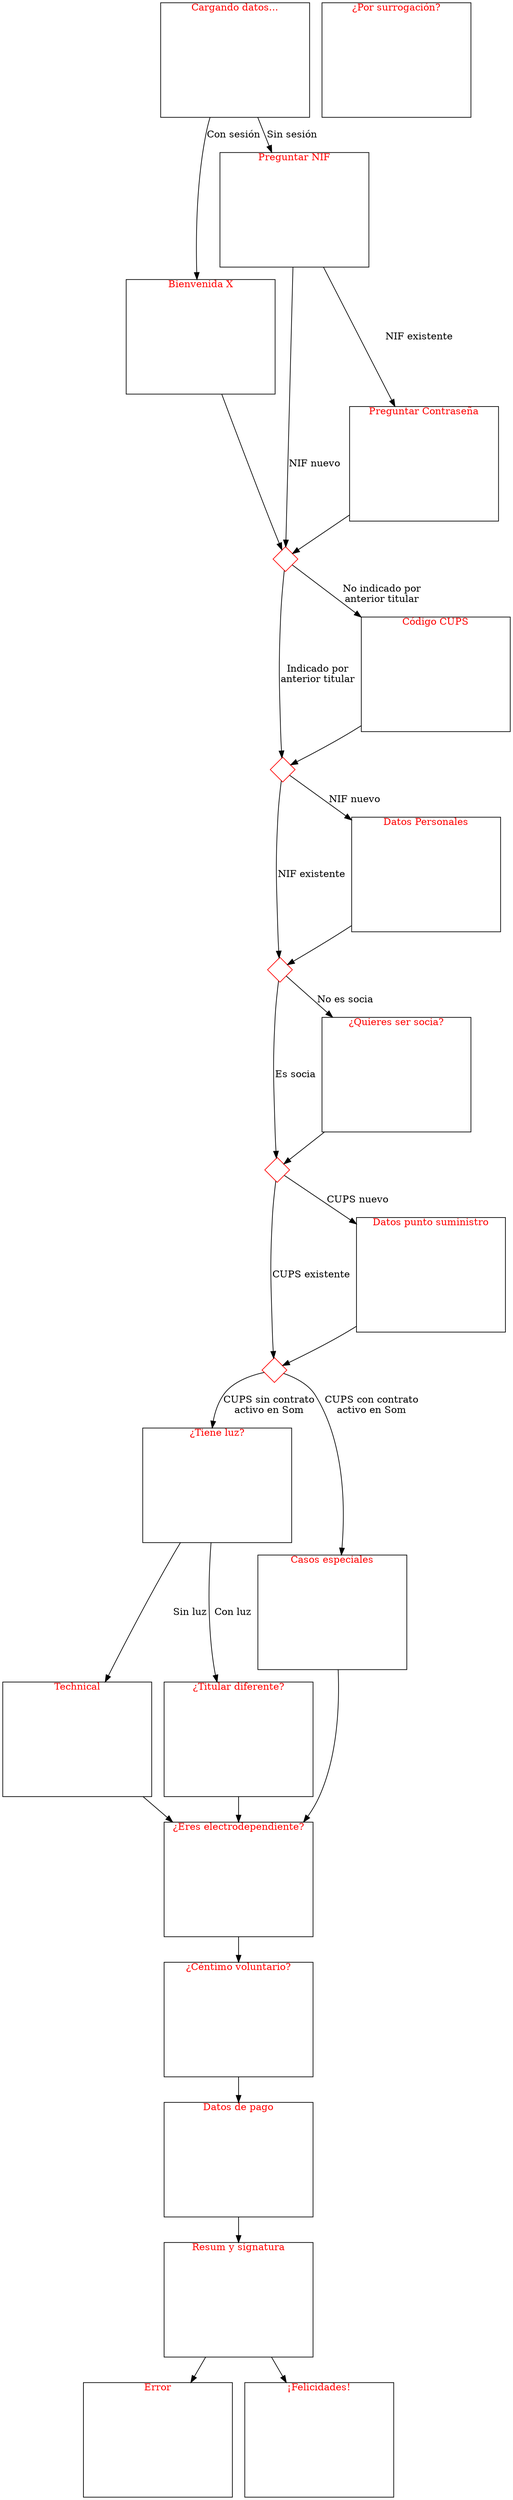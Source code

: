 digraph G {
    graph [layout=dot]

	node [shape=rectangle, labelloc="t", imagepos=bc, fontcolor="red", width="3", height="2.3", fixedsize=true, imagescale=true ]
    
    UserIdentified [color=red, shape=diamond, label="", fixedsize=false, width="0.5", height="0.5"]
    CupsIdentified [color=red, shape=diamond, label="", fixedsize=false, width="0.5", height="0.5"]
    MembershipSolved [color=red, shape=diamond, label="", fixedsize=false, width="0.5", height="0.5"]
    CupsDataCompleted [color=red, shape=diamond, label="", fixedsize=false, width="0.5", height="0.5"]
    PersonalDataCompleted [color=red, shape=diamond, label="", fixedsize=false, width="0.5", height="0.5"]

	Loading [label="Cargando datos...", image="shots/mdc-card.png"]
	WelcomeUser [label="Bienvenida X", image="shots/mdc-card.png"]
	Nif [label="Preguntar NIF", image="shots/mdc-card.png"]
	Password [label="Preguntar Contraseña", image="shots/mdc-card.png"]
	PersonalData [label="Datos Personales", image="shots/mdc-card.png"]
	CupsCode [label="Código CUPS", image="shots/mdc-card.png"]
	BecomeMember [label="¿Quieres ser socia?", image="shots/mdc-card.png"]
	CupsData [label="Datos punto suministro", image="shots/mdc-card.png"]
	HasSupply [label="¿Tiene luz?", image="shots/mdc-card.png"]
	Technical [labels="Potencia\nTarifa\nDocumentación", image="shots/mdc-card.png"]
	NewHolder [label="¿Titular diferente?", image="shots/mdc-card.png"]
	SpecialCases [label="Casos especiales", image="shots/mdc-card.png"]
	Surrogation [label="¿Por surrogación?", image="shots/mdc-card.png"]
	NoCutoff [label="¿Eres electrodependiente?", image="shots/mdc-card.png"]
	VoluntaryCent [label="¿Céntimo voluntario?", image="shots/mdc-card.png"]
	Payment [label="Datos de pago", image="shots/mdc-card.png"]
	Summary [label="Resum y signatura", image="shots/mdc-card.png"]
	Error [label="Error", image="shots/mdc-card.png"]
	Success [label="¡Felicidades!", image="shots/mdc-card.png"]

   
    Loading -> WelcomeUser [id="hasSession" label="Con sesión"]
    Loading -> Nif [id="noSession" label="Sin sesión"]
    Nif -> Password [id="existingVat" label="NIF existente"]
    Nif -> UserIdentified [id="newVat" label="NIF nuevo"]
    WelcomeUser -> UserIdentified
    Password -> UserIdentified
    UserIdentified -> CupsCode [id="noStartedByOldHolder" label="No indicado por\nanterior titular"]
    CupsCode -> CupsIdentified
    UserIdentified -> CupsIdentified [id="startedByOldHolder" label="Indicado por\nanterior titular"]
    CupsIdentified -> PersonalData [id="newVat2" label="NIF nuevo"]
    CupsIdentified -> PersonalDataCompleted [id="existingVat" label="NIF existente"]
    PersonalData -> PersonalDataCompleted
    PersonalDataCompleted -> BecomeMember [id="notMember" label="No es socia"]
    PersonalDataCompleted -> MembershipSolved [id="isMember" label="Es socia"]
    BecomeMember -> MembershipSolved
    MembershipSolved -> CupsData [id="newCups" label="CUPS nuevo"]
    MembershipSolved -> CupsDataCompleted [id="existingCups" label="CUPS existente"]
    CupsData -> CupsDataCompleted
    CupsDataCompleted -> HasSupply [id="noActiveCups" label="CUPS sin contrato\nactivo en Som"]
    CupsDataCompleted -> SpecialCases [id="isActiveCups" label="CUPS con contrato\nactivo en Som"]
    HasSupply -> Technical [id=noSupply label="Sin luz"]
    Technical -> NoCutoff
    HasSupply -> NewHolder [id=hasSupply label="Con luz"]
    NewHolder -> NoCutoff
    SpecialCases -> NoCutoff -> VoluntaryCent -> Payment -> Summary 
    Summary ->  Error
    Summary -> Success
} 

